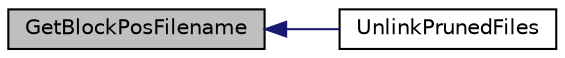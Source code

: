 digraph "GetBlockPosFilename"
{
  edge [fontname="Helvetica",fontsize="10",labelfontname="Helvetica",labelfontsize="10"];
  node [fontname="Helvetica",fontsize="10",shape=record];
  rankdir="LR";
  Node59 [label="GetBlockPosFilename",height=0.2,width=0.4,color="black", fillcolor="grey75", style="filled", fontcolor="black"];
  Node59 -> Node60 [dir="back",color="midnightblue",fontsize="10",style="solid",fontname="Helvetica"];
  Node60 [label="UnlinkPrunedFiles",height=0.2,width=0.4,color="black", fillcolor="white", style="filled",URL="$db/d38/validation_8h.html#aeec5391c3d81044fb887645b81803b4b",tooltip="Actually unlink the specified files. "];
}
